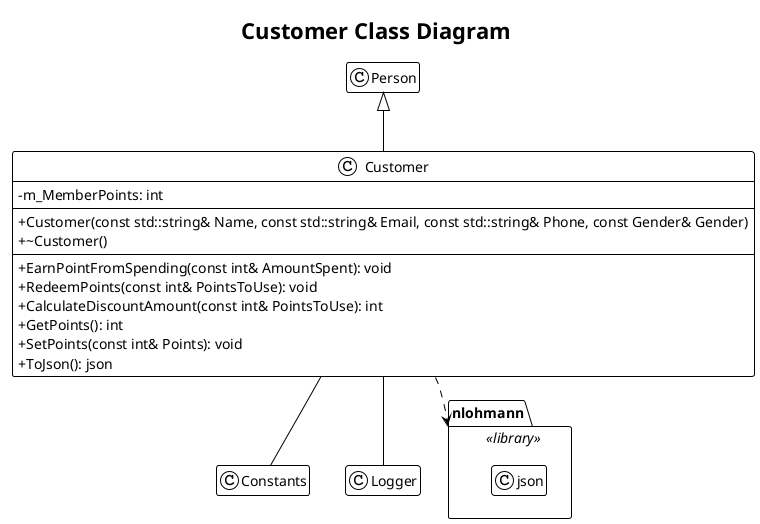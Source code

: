 @startuml
!theme plain
skinparam classAttributeIconSize 0
hide empty members
title Customer Class Diagram

' Forward-declare the base class and external library package for context
class Person
package "nlohmann" as JSON_Lib <<library>> {
  class json
}

class Customer {
  - m_MemberPoints: int
  --
  + Customer(const std::string& Name, const std::string& Email, const std::string& Phone, const Gender& Gender)
  + ~Customer()
  --
  + EarnPointFromSpending(const int& AmountSpent): void
  + RedeemPoints(const int& PointsToUse): void
  + CalculateDiscountAmount(const int& PointsToUse): int
  + GetPoints(): int
  + SetPoints(const int& Points): void
  + ToJson(): json
}

' --- Relationships ---

' Customer "is-a" Person (Inheritance)
Person <|-- Customer

' Customer depends on the json library for its ToJson method.
Customer ..> JSON_Lib
Customer -- Constants
Customer -- Logger

@enduml